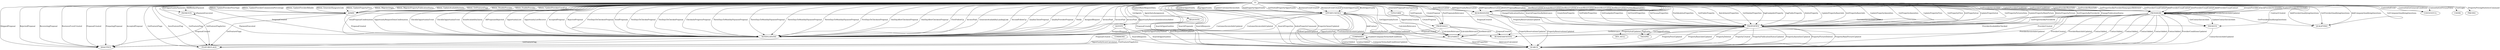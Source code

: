 digraph {
   RELEVANCE -> SEARCH[label="SearchProperties"]
   RELEVANCE -> ANALYTICS[label="OpportunityScoreCalculated"]
   RELEVANCE -> SEARCH[label="RelevanceCalculated"]
   PAYMENTS -> PAYMENTS[label="PaymentExecuted"]
   PAYMENTS -> NOTIFICATIONS[label="PaymentExecuted"]
   OPPORTUNITIES -> RELEVANCE[label="CalculateRelevance"]
   OPPORTUNITIES -> SEARCH[label="OpportunityBacked"]
   OPPORTUNITIES -> COMPANIES[label="AddContact"]
   OPPORTUNITIES -> SEARCH[label="OpportunityConfirmed"]
   OPPORTUNITIES -> SEARCH[label="FollowUpsInfoUpdated"]
   OPPORTUNITIES -> ANALYTICS[label="PropertyOpportunityVisited"]
   OPPORTUNITIES -> SEARCH[label="OpportunityPaid"]
   OPPORTUNITIES -> INVOICES[label="CustomerInvoiceInfoUpdated"]
   OPPORTUNITIES -> SEARCH[label="CustomerInvoiceInfoUpdated"]
   OPPORTUNITIES -> NOTIFICATIONS[label="CustomerInvoiceInfoUpdated"]
   OPPORTUNITIES -> NOTIFICATIONS[label="CustomerInvoiceInfoUpdated"]
   INVOICES -> SEARCH[label="ContactInvoiceInfoUpdated"]
   COMMONS -> FEATUREFLAGS[label="GetFeatureFlagActive"]
   RESERVATIONS -> SEARCH[label="PropertyReservationsUpdated"]
   RESERVATIONS -> SEARCH[label="PropertyReservationsUpdated"]
   RESERVATIONS -> PROPERTIES[label="PropertyReservationsUpdated"]
   PROVIDERS -> PROPERTIES[label="GetPropertiesByProviderId"]
   PROVIDERS -> QUALIFYING[label="GetProviderQualifyingQuestions"]
   PROVIDERS -> PROVIDERS[label="CreateProviderBaseContact"]
   PROVIDERS -> BUSINESSEVENTS[label="ProviderCreated"]
   PROVIDERS -> SEARCH[label="ProviderCreated"]
   PROVIDERS -> PROVIDERS[label="ProviderBasicInfoUpdated"]
   PROVIDERS -> SEARCH[label="ProviderBasicInfoUpdated"]
   PROVIDERS -> SEARCH[label="ContactAdded"]
   PROVIDERS -> SEARCH[label="ContactAdded"]
   PROVIDERS -> SEARCH[label="ContactAdded"]
   PROVIDERS -> SEARCH[label="ContactAdded"]
   PROVIDERS -> SEARCH[label="ContactAdded"]
   PROVIDERS -> SEARCH[label="ContactAdded"]
   PROVIDERS -> SEARCH[label="ProviderConditionsUpdated"]
   PROVIDERS -> BUSINESSEVENTS[label="ProviderAvailabilityChecked"]
   PROVIDERS -> PROVIDERS[label="ProviderInvoiceInfoUpdated"]
   PROVIDERS -> SEARCH[label="ProviderInvoiceInfoUpdated"]
   PROVIDERS -> INVOICES[label="UpdateContactInvoiceInfo"]
   PROVIDERS -> INVOICES[label="GetContactInvoiceInfo"]
   ADMIN -> FEATUREFLAGS[label="GetFeatureFlags"]
   ADMIN -> BUSINESSEVENTS[label="ProposalCreated"]
   ADMIN -> NOTIFICATIONS[label="ProposalCreated"]
   ADMIN -> ANALYTICS[label="ProposalCreated"]
   TYPEFORM -> PROPOSALS[label="CreateProposal"]
   AGENTS -> SEARCH[label="SearchOpportunities"]
   AGENTS -> NOTIFICATIONS[label="AssignedRequest"]
   AGENTS -> SEARCH[label="SearchRequests"]
   REQUESTS -> SEARCH[label="BasicRequestDataUpdated"]
   PROPERTIES -> SEARCH[label="PropertyBasicInfoUpdated"]
   PROPERTIES -> SEARCH[label="PropertyDeleted"]
   PROPERTIES -> SEARCH[label="PropertyCreated"]
   PROPERTIES -> SEARCH[label="PropertyPublicationStatusUpdated"]
   PROPERTIES -> TAGGING[label="TagEntity"]
   PROPERTIES -> TAGGING[label="GetTaggedEntities"]
   PROPERTIES -> RELEVANCE[label="GetRelevance"]
   PROPERTIES -> SEARCH[label="PropertyAmenitiesUpdated"]
   PROPERTIES -> DEV_NULL[label="PropertyIcalUpdated"]
   PROPERTIES -> SEARCH[label="PropertyPictureDeleted"]
   PROPERTIES -> SEARCH[label="PropertyMainPictureUpdated"]
   PROPERTIES -> SEARCH[label="PropertyPriceUpdated"]
   NOTIFICATIONS -> FEATUREFLAGS[label="GetFeatureFlag"]
   COMPANIES -> SEARCH[label="CompanyTermsAndConditionsUpdated"]
   COMPANIES -> SEARCH[label="ContactAdded"]
   COMPANIES -> SEARCH[label="ContactAdded"]
   COMPANIES -> COMPANIES[label="UpdateCompanyTermsAndConditions"]
   PROPOSALS -> RELEVANCE[label="CalculateRelevance"]
   PROPOSALS -> RELEVANCE[label="GetRelevance"]
   PROPOSALS -> BUSINESSEVENTS[label="ProposalCreated"]
   PROPOSALS -> NOTIFICATIONS[label="ProposalCreated"]
   PROPOSALS -> ANALYTICS[label="ProposalCreated"]
   PROPOSALS -> RELEVANCE[label="CalculateRelevance"]
   UI -> PROPERTIES[label="SearchPropertiesByRelevance"]
   UI -> PROPERTIES[label="CreateNewProperty"]
   UI -> PROPERTIES[label="GetPublicProperties"]
   UI -> PROPERTIES[label="GetEnalquilerProperties"]
   UI -> PROPERTIES[label="GetTrovitProperties"]
   UI -> PROPERTIES[label="GetTucasaProperties"]
   UI -> PROPERTIES[label="PostIdealistaProperties"]
   UI -> PROPERTIES[label="GetPublicProperty"]
   UI -> PROPERTIES[label="BatchQueryProperties"]
   UI -> PROPERTIES[label="GetSimilarProperties"]
   UI -> PROPERTIES[label="TagEnalquilerProperty"]
   UI -> PROPERTIES[label="TagPublicProperty"]
   UI -> PROPERTIES[label="DeleteProperty"]
   UI -> PROPERTIES[label="UpdatePropertyBasicInfo"]
   UI -> PROPERTIES[label="GetPropertyBasicInfo"]
   UI -> PROPERTIES[label="UpdatePropertyAmenities"]
   UI -> PROPERTIES[label="GetPropertyAmenities"]
   UI -> PROPERTIES[label="UpdatePropertyPrice"]
   UI -> PROPERTIES[label="GetPropertyPrice"]
   UI -> PROPERTIES[label="GetPropertyIcal"]
   UI -> PROPERTIES[label="UpdatePropertyIcal"]
   UI -> PROPERTIES[label="GetPropertyPicturesData"]
   UI -> PROPERTIES[label="UpdatePropertyMainPicture"]
   UI -> PROPERTIES[label="DeletePropertyPicture"]
   UI -> PROPERTIES[label="GetPropertyByProviderId"]
   UI -> OPPORTUNITIES[label="CreateOpportunity"]
   UI -> SEARCH[label="SearchOpportunities"]
   UI -> NOTIFICATIONS[label="OpportunityRequestDataConfirmation"]
   UI -> RELEVANCE[label="OpportunityCreated"]
   UI -> NOTIFICATIONS[label="CheckInOpportunityEvent"]
   UI -> NOTIFICATIONS[label="CheckInOpportunityEvent"]
   UI -> OPPORTUNITIES[label="BackOpportunity"]
   UI -> OPPORTUNITIES[label="ConfirmOpportunity"]
   UI -> OPPORTUNITIES[label="PayOpportunity"]
   UI -> OPPORTUNITIES[label="UpdateCustomerInvoiceInfo"]
   UI -> RELEVANCE[label="GetOpportunityScore"]
   UI -> PAYMENTS[label="AddRedsysPayment"]
   UI -> PAYMENTS[label="GetOpportunityPayments"]
   UI -> OPPORTUNITIES[label="VisitPropertyOpportunity"]
   UI -> OPPORTUNITIES[label="GetVisitedPropertyOpportunity"]
   UI -> NOTIFICATIONS[label="SendAvailabilityQuery"]
   UI -> PROPOSALS[label="GetProposals"]
   UI -> NOTIFICATIONS[label="AllProposalsRejected"]
   UI -> NOTIFICATIONS[label="OpportunityLost"]
   UI -> NOTIFICATIONS[label="OpportunityLostRecover"]
   UI -> SEARCH[label="SearchProposals"]
   UI -> PROPOSALS[label="CreateProposal"]
   UI -> BUSINESSEVENTS[label="ProposalCreated"]
   UI -> NOTIFICATIONS[label="ProposalCreated"]
   UI -> ANALYTICS[label="ProposalCreated"]
   UI -> NOTIFICATIONS[label="SendProposalConfirmation"]
   UI -> ANALYTICS[label="PreparingProposal"]
   UI -> NOTIFICATIONS[label="AcceptedProposal"]
   UI -> ANALYTICS[label="AcceptedProposal"]
   UI -> ANALYTICS[label="ShippedProposal"]
   UI -> NOTIFICATIONS[label="RejectedProposal"]
   UI -> ANALYTICS[label="RejectedProposal"]
   UI -> ANALYTICS[label="RecoveringProposal"]
   UI -> INVOICES[label="ContractCreated"]
   UI -> PROPOSALS[label="PostProposalsRelevance"]
   UI -> NOTIFICATIONS[label="SendProposals"]
   UI -> NOTIFICATIONS[label="TwoDaysToCheckinProposal"]
   UI -> NOTIFICATIONS[label="TwoDaysToCheckinProposal"]
   UI -> NOTIFICATIONS[label="CheckinInProgressProposal"]
   UI -> NOTIFICATIONS[label="ThreeDaysToMonthlyPaymentProposal"]
   UI -> NOTIFICATIONS[label="ThreeDaysToMonthlyPaymentProposal"]
   UI -> NOTIFICATIONS[label="ThreeDaysToMonthlyPaymentProposal"]
   UI -> NOTIFICATIONS[label="ThreeDaysToMonthlyPaymentProposal"]
   UI -> NOTIFICATIONS[label="FiveDaysToCheckoutProposal"]
   UI -> NOTIFICATIONS[label="FiveDaysToCheckoutProposal"]
   UI -> NOTIFICATIONS[label="OneDayAfterCheckoutProposal"]
   UI -> NOTIFICATIONS[label="OneDayAfterCheckoutProposal"]
   UI -> NOTIFICATIONS[label="FirstFollowUp"]
   UI -> NOTIFICATIONS[label="SecondFollowUp"]
   UI -> NOTIFICATIONS[label="QualityClientProposal"]
   UI -> NOTIFICATIONS[label="QualityProviderProposal"]
   UI -> AGENTS[label="GetAgents"]
   UI -> AGENTS[label="AgentAutoAssignment"]
   UI -> NOTIFICATIONS[label="Notify"]
   UI -> CONTENTFUL[label="ContentfulEvent"]
   UI -> CONTENTFUL[label="ContentfulGetGeneralConditions"]
   UI -> CONTENTFUL[label="ContentfulGetPrivacyPolicy"]
   UI -> SEARCH[label="SearchRequests"]
   UI -> USERS[label="UserLogin"]
   UI -> REQUESTS[label="UpdateBasicRequestData"]
   UI -> NOTIFICATIONS[label="AssignedRequest"]
   UI -> PROVIDERS[label="CreateProvider"]
   UI -> PROVIDERS[label="CheckProviderAvailability"]
   UI -> PROVIDERS[label="UpdateProviderInvoiceInfo"]
   UI -> PROVIDERS[label="GetProviderInvoiceInfo"]
   UI -> PROVIDERS[label="UpdateProviderConditions"]
   UI -> PROVIDERS[label="GetProviderConditions"]
   UI -> PROVIDERS[label="UpdateProviderBasicInfo"]
   UI -> PROVIDERS[label="GetProviderBasicInfo"]
   UI -> QUALIFYING[label="AddProviderQualifyingQuestions"]
   UI -> QUALIFYING[label="GetProviderQualifyingQuestions"]
   UI -> PROVIDERS[label="GetPropertiesByProviderHomyspaceReference"]
   UI -> ADMIN[label="Admin_DisableProvider"]
   UI -> ADMIN[label="Admin_EnableProvider"]
   UI -> ADMIN[label="Admin_UpdateProviderUsesICal"]
   UI -> ADMIN[label="Admin_UpdateProviderPriceType"]
   UI -> ADMIN[label="Admin_UpdateProviderCommissionPercentage"]
   UI -> ADMIN[label="Admin_UpdateProviderBillable"]
   UI -> ADMIN[label="Admin_GenerateHangoutsLink"]
   UI -> ADMIN[label="Admin_UpdatePropertyPrice"]
   UI -> ADMIN[label="Admin_MigrateOrigin"]
   UI -> ADMIN[label="Admin_MigratePropertyPublicationStatus"]
   UI -> ADMIN[label="Admin_UpdateAvailabilityIndex"]
   UI -> ADMIN[label="Admin_GetFeatureFlags"]
   UI -> OPPORTUNITIES[label="BusinessEventCreated"]
   UI -> OPPORTUNITIES[label="BusinessEventCreated"]
   UI -> ANALYTICS[label="BusinessEventCreated"]
   UI -> FEATUREFLAGS[label="GetFeatureFlags"]
   UI -> FEATUREFLAGS[label="SaveFeatureFlag"]
   UI -> FEATUREFLAGS[label="GetFeatureFlag"]
   UI -> FEATUREFLAGS[label="GetFeatureFlagActive"]
   UI -> NOTIFICATIONS[label="InvoicePaid"]
   UI -> NOTIFICATIONS[label="InvoicePaid"]
   UI -> NOTIFICATIONS[label="InvoicePaid"]
   UI -> NOTIFICATIONS[label="InvoicePaid"]
   UI -> QUALIFYING[label="AddCompanyQualifyingQuestions"]
   UI -> QUALIFYING[label="GetCompanyQualifyingQuestions"]
   UI -> RESERVATIONS[label="GetReservations"]
   UI -> RESERVATIONS[label="CreateReservation"]
   UI -> RESERVATIONS[label="GetReservations"]
   UI -> RESERVATIONS[label="CreateReservation"]
   UI -> RESERVATIONS[label="DeleteReservation"]
   UI -> RESERVATIONS[label="GetReservation"]
   UI -> RESERVATIONS[label="UpdateReservation"]
   UI -> RESERVATIONS[label="DeleteReservation"]
   UI -> NOTIFICATIONS[label="GenerateAvailabilityLandingLink"]
   UI -> RESERVATIONS[label="AddOpportunityReservation"]
   UI -> NOTIFICATIONS[label="OpportunityReservationIntentionAdded"]
   UI -> RESERVATIONS[label="AddProposalReservation"]
   UI -> RESERVATIONS[label="DeleteProposalReservation"]
   UI -> PROPERTIES[label="ChangePublicationStatus"]
   UI -> PROPERTIES[label="ChangePublicationStatus"]
   UI -> SEARCH[label="SearchProperties"]
   UI -> SEARCH[label="IndexPropertyCommand"]
   UI -> SEARCH[label="PropertyOwnerUpdated"]
   UI -> PRICING[label="PropertyPricingStatisticsCommand"]
   UI -> PROVIDERS[label="GetProviderUsualContact"]
   UI -> PROVIDERS[label="AddProviderUsualContact"]
   UI -> PROVIDERS[label="GetProviderUsualContact"]
   UI -> PROVIDERS[label="AddProviderUsualContact"]
   UI -> TYPEFORM[label="GenerateProposalFromTypeform"]
}
